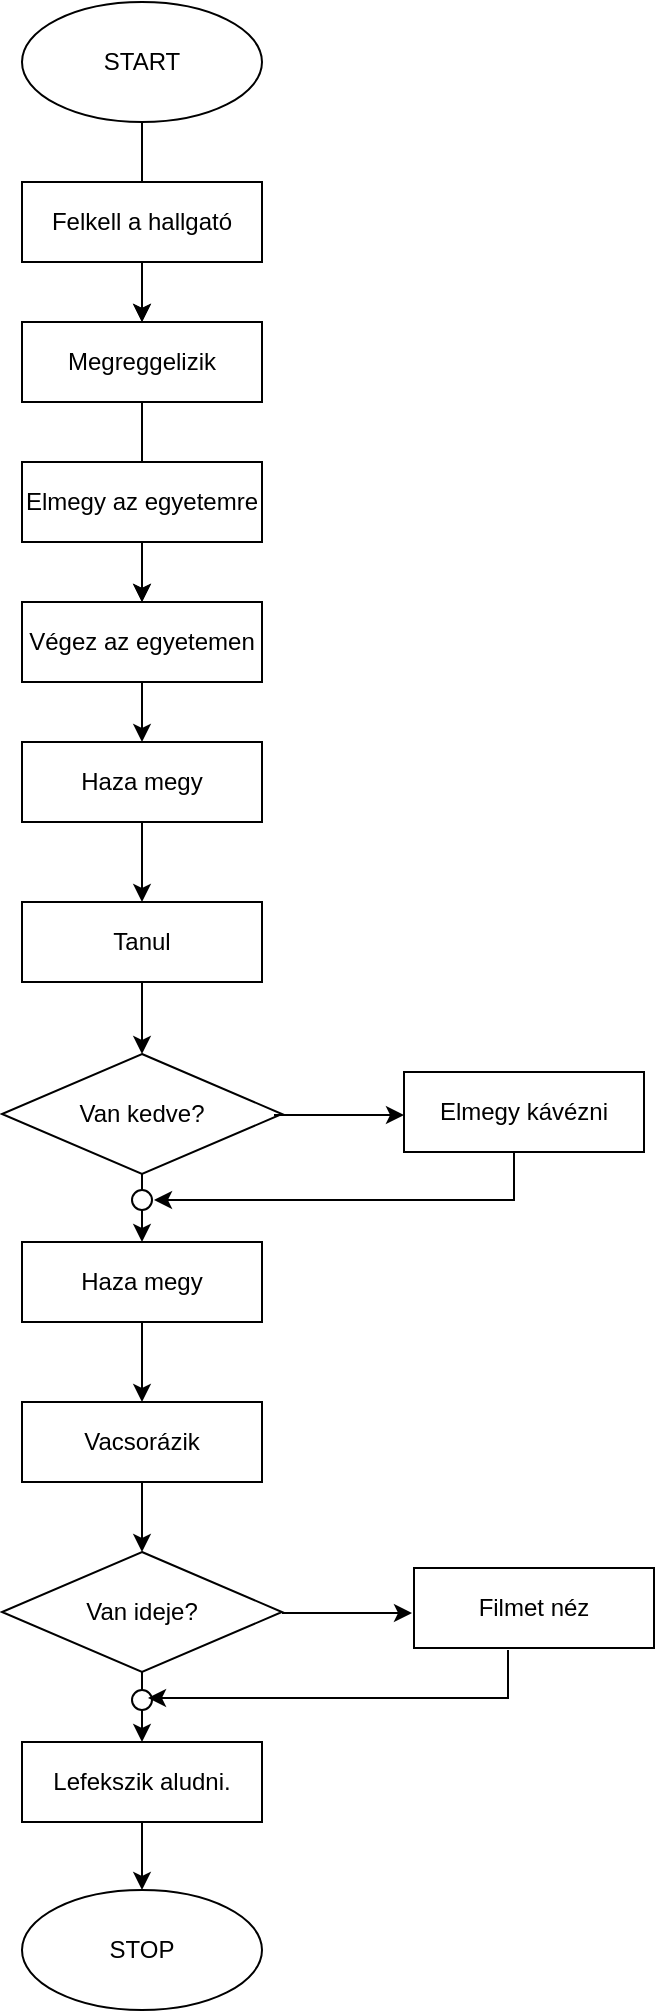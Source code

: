 <mxfile version="24.2.5" type="device">
  <diagram id="C5RBs43oDa-KdzZeNtuy" name="Page-1">
    <mxGraphModel dx="1105" dy="1823" grid="1" gridSize="10" guides="1" tooltips="1" connect="1" arrows="1" fold="1" page="1" pageScale="1" pageWidth="827" pageHeight="1169" math="0" shadow="0">
      <root>
        <mxCell id="WIyWlLk6GJQsqaUBKTNV-0" />
        <mxCell id="WIyWlLk6GJQsqaUBKTNV-1" parent="WIyWlLk6GJQsqaUBKTNV-0" />
        <mxCell id="m4J94JmyXrioiGSEYabI-78" value="" style="edgeStyle=orthogonalEdgeStyle;rounded=0;orthogonalLoop=1;jettySize=auto;html=1;" edge="1" parent="WIyWlLk6GJQsqaUBKTNV-1" source="m4J94JmyXrioiGSEYabI-0" target="m4J94JmyXrioiGSEYabI-44">
          <mxGeometry relative="1" as="geometry" />
        </mxCell>
        <mxCell id="m4J94JmyXrioiGSEYabI-0" value="START" style="ellipse;whiteSpace=wrap;html=1;" vertex="1" parent="WIyWlLk6GJQsqaUBKTNV-1">
          <mxGeometry x="340" y="-10" width="120" height="60" as="geometry" />
        </mxCell>
        <mxCell id="m4J94JmyXrioiGSEYabI-1" value="STOP" style="ellipse;whiteSpace=wrap;html=1;" vertex="1" parent="WIyWlLk6GJQsqaUBKTNV-1">
          <mxGeometry x="340" y="934" width="120" height="60" as="geometry" />
        </mxCell>
        <mxCell id="m4J94JmyXrioiGSEYabI-59" value="" style="edgeStyle=orthogonalEdgeStyle;rounded=0;orthogonalLoop=1;jettySize=auto;html=1;entryX=0.5;entryY=0;entryDx=0;entryDy=0;" edge="1" parent="WIyWlLk6GJQsqaUBKTNV-1" source="m4J94JmyXrioiGSEYabI-42" target="m4J94JmyXrioiGSEYabI-44">
          <mxGeometry relative="1" as="geometry" />
        </mxCell>
        <mxCell id="m4J94JmyXrioiGSEYabI-42" value="Felkell a hallgató" style="rounded=0;whiteSpace=wrap;html=1;" vertex="1" parent="WIyWlLk6GJQsqaUBKTNV-1">
          <mxGeometry x="340" y="80" width="120" height="40" as="geometry" />
        </mxCell>
        <mxCell id="m4J94JmyXrioiGSEYabI-71" value="" style="edgeStyle=orthogonalEdgeStyle;rounded=0;orthogonalLoop=1;jettySize=auto;html=1;" edge="1" parent="WIyWlLk6GJQsqaUBKTNV-1" source="m4J94JmyXrioiGSEYabI-44" target="m4J94JmyXrioiGSEYabI-47">
          <mxGeometry relative="1" as="geometry" />
        </mxCell>
        <mxCell id="m4J94JmyXrioiGSEYabI-44" value="Megreggelizik" style="rounded=0;whiteSpace=wrap;html=1;" vertex="1" parent="WIyWlLk6GJQsqaUBKTNV-1">
          <mxGeometry x="340" y="150" width="120" height="40" as="geometry" />
        </mxCell>
        <mxCell id="m4J94JmyXrioiGSEYabI-60" value="" style="edgeStyle=orthogonalEdgeStyle;rounded=0;orthogonalLoop=1;jettySize=auto;html=1;" edge="1" parent="WIyWlLk6GJQsqaUBKTNV-1" source="m4J94JmyXrioiGSEYabI-46">
          <mxGeometry relative="1" as="geometry">
            <mxPoint x="400" y="290" as="targetPoint" />
          </mxGeometry>
        </mxCell>
        <mxCell id="m4J94JmyXrioiGSEYabI-46" value="Elmegy az egyetemre" style="rounded=0;whiteSpace=wrap;html=1;" vertex="1" parent="WIyWlLk6GJQsqaUBKTNV-1">
          <mxGeometry x="340" y="220" width="120" height="40" as="geometry" />
        </mxCell>
        <mxCell id="m4J94JmyXrioiGSEYabI-62" value="" style="edgeStyle=orthogonalEdgeStyle;rounded=0;orthogonalLoop=1;jettySize=auto;html=1;entryX=0.5;entryY=0;entryDx=0;entryDy=0;" edge="1" parent="WIyWlLk6GJQsqaUBKTNV-1" source="m4J94JmyXrioiGSEYabI-47" target="m4J94JmyXrioiGSEYabI-48">
          <mxGeometry relative="1" as="geometry" />
        </mxCell>
        <mxCell id="m4J94JmyXrioiGSEYabI-47" value="Végez az egyetemen" style="rounded=0;whiteSpace=wrap;html=1;" vertex="1" parent="WIyWlLk6GJQsqaUBKTNV-1">
          <mxGeometry x="340" y="290" width="120" height="40" as="geometry" />
        </mxCell>
        <mxCell id="m4J94JmyXrioiGSEYabI-64" value="" style="edgeStyle=orthogonalEdgeStyle;rounded=0;orthogonalLoop=1;jettySize=auto;html=1;" edge="1" parent="WIyWlLk6GJQsqaUBKTNV-1" source="m4J94JmyXrioiGSEYabI-48" target="m4J94JmyXrioiGSEYabI-49">
          <mxGeometry relative="1" as="geometry" />
        </mxCell>
        <mxCell id="m4J94JmyXrioiGSEYabI-48" value="Haza megy" style="rounded=0;whiteSpace=wrap;html=1;" vertex="1" parent="WIyWlLk6GJQsqaUBKTNV-1">
          <mxGeometry x="340" y="360" width="120" height="40" as="geometry" />
        </mxCell>
        <mxCell id="m4J94JmyXrioiGSEYabI-65" value="" style="edgeStyle=orthogonalEdgeStyle;rounded=0;orthogonalLoop=1;jettySize=auto;html=1;" edge="1" parent="WIyWlLk6GJQsqaUBKTNV-1" source="m4J94JmyXrioiGSEYabI-49" target="m4J94JmyXrioiGSEYabI-51">
          <mxGeometry relative="1" as="geometry" />
        </mxCell>
        <mxCell id="m4J94JmyXrioiGSEYabI-49" value="Tanul" style="rounded=0;whiteSpace=wrap;html=1;" vertex="1" parent="WIyWlLk6GJQsqaUBKTNV-1">
          <mxGeometry x="340" y="440" width="120" height="40" as="geometry" />
        </mxCell>
        <mxCell id="m4J94JmyXrioiGSEYabI-50" value="Elmegy kávézni" style="rounded=0;whiteSpace=wrap;html=1;" vertex="1" parent="WIyWlLk6GJQsqaUBKTNV-1">
          <mxGeometry x="531" y="525" width="120" height="40" as="geometry" />
        </mxCell>
        <mxCell id="m4J94JmyXrioiGSEYabI-66" value="" style="edgeStyle=orthogonalEdgeStyle;rounded=0;orthogonalLoop=1;jettySize=auto;html=1;entryX=0.5;entryY=0;entryDx=0;entryDy=0;" edge="1" parent="WIyWlLk6GJQsqaUBKTNV-1" source="m4J94JmyXrioiGSEYabI-51" target="m4J94JmyXrioiGSEYabI-52">
          <mxGeometry relative="1" as="geometry" />
        </mxCell>
        <mxCell id="m4J94JmyXrioiGSEYabI-51" value="Van kedve?" style="rhombus;whiteSpace=wrap;html=1;" vertex="1" parent="WIyWlLk6GJQsqaUBKTNV-1">
          <mxGeometry x="330" y="516" width="140" height="60" as="geometry" />
        </mxCell>
        <mxCell id="m4J94JmyXrioiGSEYabI-72" value="" style="edgeStyle=orthogonalEdgeStyle;rounded=0;orthogonalLoop=1;jettySize=auto;html=1;entryX=0.5;entryY=0;entryDx=0;entryDy=0;" edge="1" parent="WIyWlLk6GJQsqaUBKTNV-1" source="m4J94JmyXrioiGSEYabI-52" target="m4J94JmyXrioiGSEYabI-53">
          <mxGeometry relative="1" as="geometry" />
        </mxCell>
        <mxCell id="m4J94JmyXrioiGSEYabI-52" value="Haza megy" style="rounded=0;whiteSpace=wrap;html=1;" vertex="1" parent="WIyWlLk6GJQsqaUBKTNV-1">
          <mxGeometry x="340" y="610" width="120" height="40" as="geometry" />
        </mxCell>
        <mxCell id="m4J94JmyXrioiGSEYabI-68" value="" style="edgeStyle=orthogonalEdgeStyle;rounded=0;orthogonalLoop=1;jettySize=auto;html=1;entryX=0.5;entryY=0;entryDx=0;entryDy=0;" edge="1" parent="WIyWlLk6GJQsqaUBKTNV-1" source="m4J94JmyXrioiGSEYabI-53" target="m4J94JmyXrioiGSEYabI-55">
          <mxGeometry relative="1" as="geometry" />
        </mxCell>
        <mxCell id="m4J94JmyXrioiGSEYabI-53" value="Vacsorázik" style="rounded=0;whiteSpace=wrap;html=1;" vertex="1" parent="WIyWlLk6GJQsqaUBKTNV-1">
          <mxGeometry x="340" y="690" width="120" height="40" as="geometry" />
        </mxCell>
        <mxCell id="m4J94JmyXrioiGSEYabI-54" value="Filmet néz" style="rounded=0;whiteSpace=wrap;html=1;" vertex="1" parent="WIyWlLk6GJQsqaUBKTNV-1">
          <mxGeometry x="536" y="773" width="120" height="40" as="geometry" />
        </mxCell>
        <mxCell id="m4J94JmyXrioiGSEYabI-69" value="" style="edgeStyle=orthogonalEdgeStyle;rounded=0;orthogonalLoop=1;jettySize=auto;html=1;" edge="1" parent="WIyWlLk6GJQsqaUBKTNV-1" source="m4J94JmyXrioiGSEYabI-55" target="m4J94JmyXrioiGSEYabI-57">
          <mxGeometry relative="1" as="geometry" />
        </mxCell>
        <mxCell id="m4J94JmyXrioiGSEYabI-55" value="Van ideje?" style="rhombus;whiteSpace=wrap;html=1;" vertex="1" parent="WIyWlLk6GJQsqaUBKTNV-1">
          <mxGeometry x="330" y="765" width="140" height="60" as="geometry" />
        </mxCell>
        <mxCell id="m4J94JmyXrioiGSEYabI-70" value="" style="edgeStyle=orthogonalEdgeStyle;rounded=0;orthogonalLoop=1;jettySize=auto;html=1;" edge="1" parent="WIyWlLk6GJQsqaUBKTNV-1" source="m4J94JmyXrioiGSEYabI-57" target="m4J94JmyXrioiGSEYabI-1">
          <mxGeometry relative="1" as="geometry" />
        </mxCell>
        <mxCell id="m4J94JmyXrioiGSEYabI-57" value="Lefekszik aludni." style="rounded=0;whiteSpace=wrap;html=1;" vertex="1" parent="WIyWlLk6GJQsqaUBKTNV-1">
          <mxGeometry x="340" y="860" width="120" height="40" as="geometry" />
        </mxCell>
        <mxCell id="m4J94JmyXrioiGSEYabI-73" value="" style="ellipse;whiteSpace=wrap;html=1;" vertex="1" parent="WIyWlLk6GJQsqaUBKTNV-1">
          <mxGeometry x="395" y="834" width="10" height="10" as="geometry" />
        </mxCell>
        <mxCell id="m4J94JmyXrioiGSEYabI-75" value="" style="endArrow=classic;html=1;rounded=0;exitX=0.5;exitY=1;exitDx=0;exitDy=0;entryX=1;entryY=0.5;entryDx=0;entryDy=0;" edge="1" parent="WIyWlLk6GJQsqaUBKTNV-1">
          <mxGeometry width="50" height="50" relative="1" as="geometry">
            <mxPoint x="583" y="814" as="sourcePoint" />
            <mxPoint x="403" y="838" as="targetPoint" />
            <Array as="points">
              <mxPoint x="583" y="838" />
            </Array>
          </mxGeometry>
        </mxCell>
        <mxCell id="m4J94JmyXrioiGSEYabI-76" value="" style="ellipse;whiteSpace=wrap;html=1;" vertex="1" parent="WIyWlLk6GJQsqaUBKTNV-1">
          <mxGeometry x="395" y="584" width="10" height="10" as="geometry" />
        </mxCell>
        <mxCell id="m4J94JmyXrioiGSEYabI-77" value="" style="endArrow=classic;html=1;rounded=0;exitX=0.5;exitY=1;exitDx=0;exitDy=0;entryX=1;entryY=0.5;entryDx=0;entryDy=0;" edge="1" parent="WIyWlLk6GJQsqaUBKTNV-1">
          <mxGeometry width="50" height="50" relative="1" as="geometry">
            <mxPoint x="586" y="565" as="sourcePoint" />
            <mxPoint x="406" y="589" as="targetPoint" />
            <Array as="points">
              <mxPoint x="586" y="589" />
            </Array>
          </mxGeometry>
        </mxCell>
        <mxCell id="m4J94JmyXrioiGSEYabI-79" value="" style="endArrow=classic;html=1;rounded=0;" edge="1" parent="WIyWlLk6GJQsqaUBKTNV-1">
          <mxGeometry width="50" height="50" relative="1" as="geometry">
            <mxPoint x="466" y="546.5" as="sourcePoint" />
            <mxPoint x="531" y="546.5" as="targetPoint" />
            <Array as="points">
              <mxPoint x="531" y="546.5" />
            </Array>
          </mxGeometry>
        </mxCell>
        <mxCell id="m4J94JmyXrioiGSEYabI-80" value="" style="endArrow=classic;html=1;rounded=0;" edge="1" parent="WIyWlLk6GJQsqaUBKTNV-1">
          <mxGeometry width="50" height="50" relative="1" as="geometry">
            <mxPoint x="470" y="795.5" as="sourcePoint" />
            <mxPoint x="535" y="795.5" as="targetPoint" />
            <Array as="points">
              <mxPoint x="535" y="795.5" />
            </Array>
          </mxGeometry>
        </mxCell>
      </root>
    </mxGraphModel>
  </diagram>
</mxfile>
